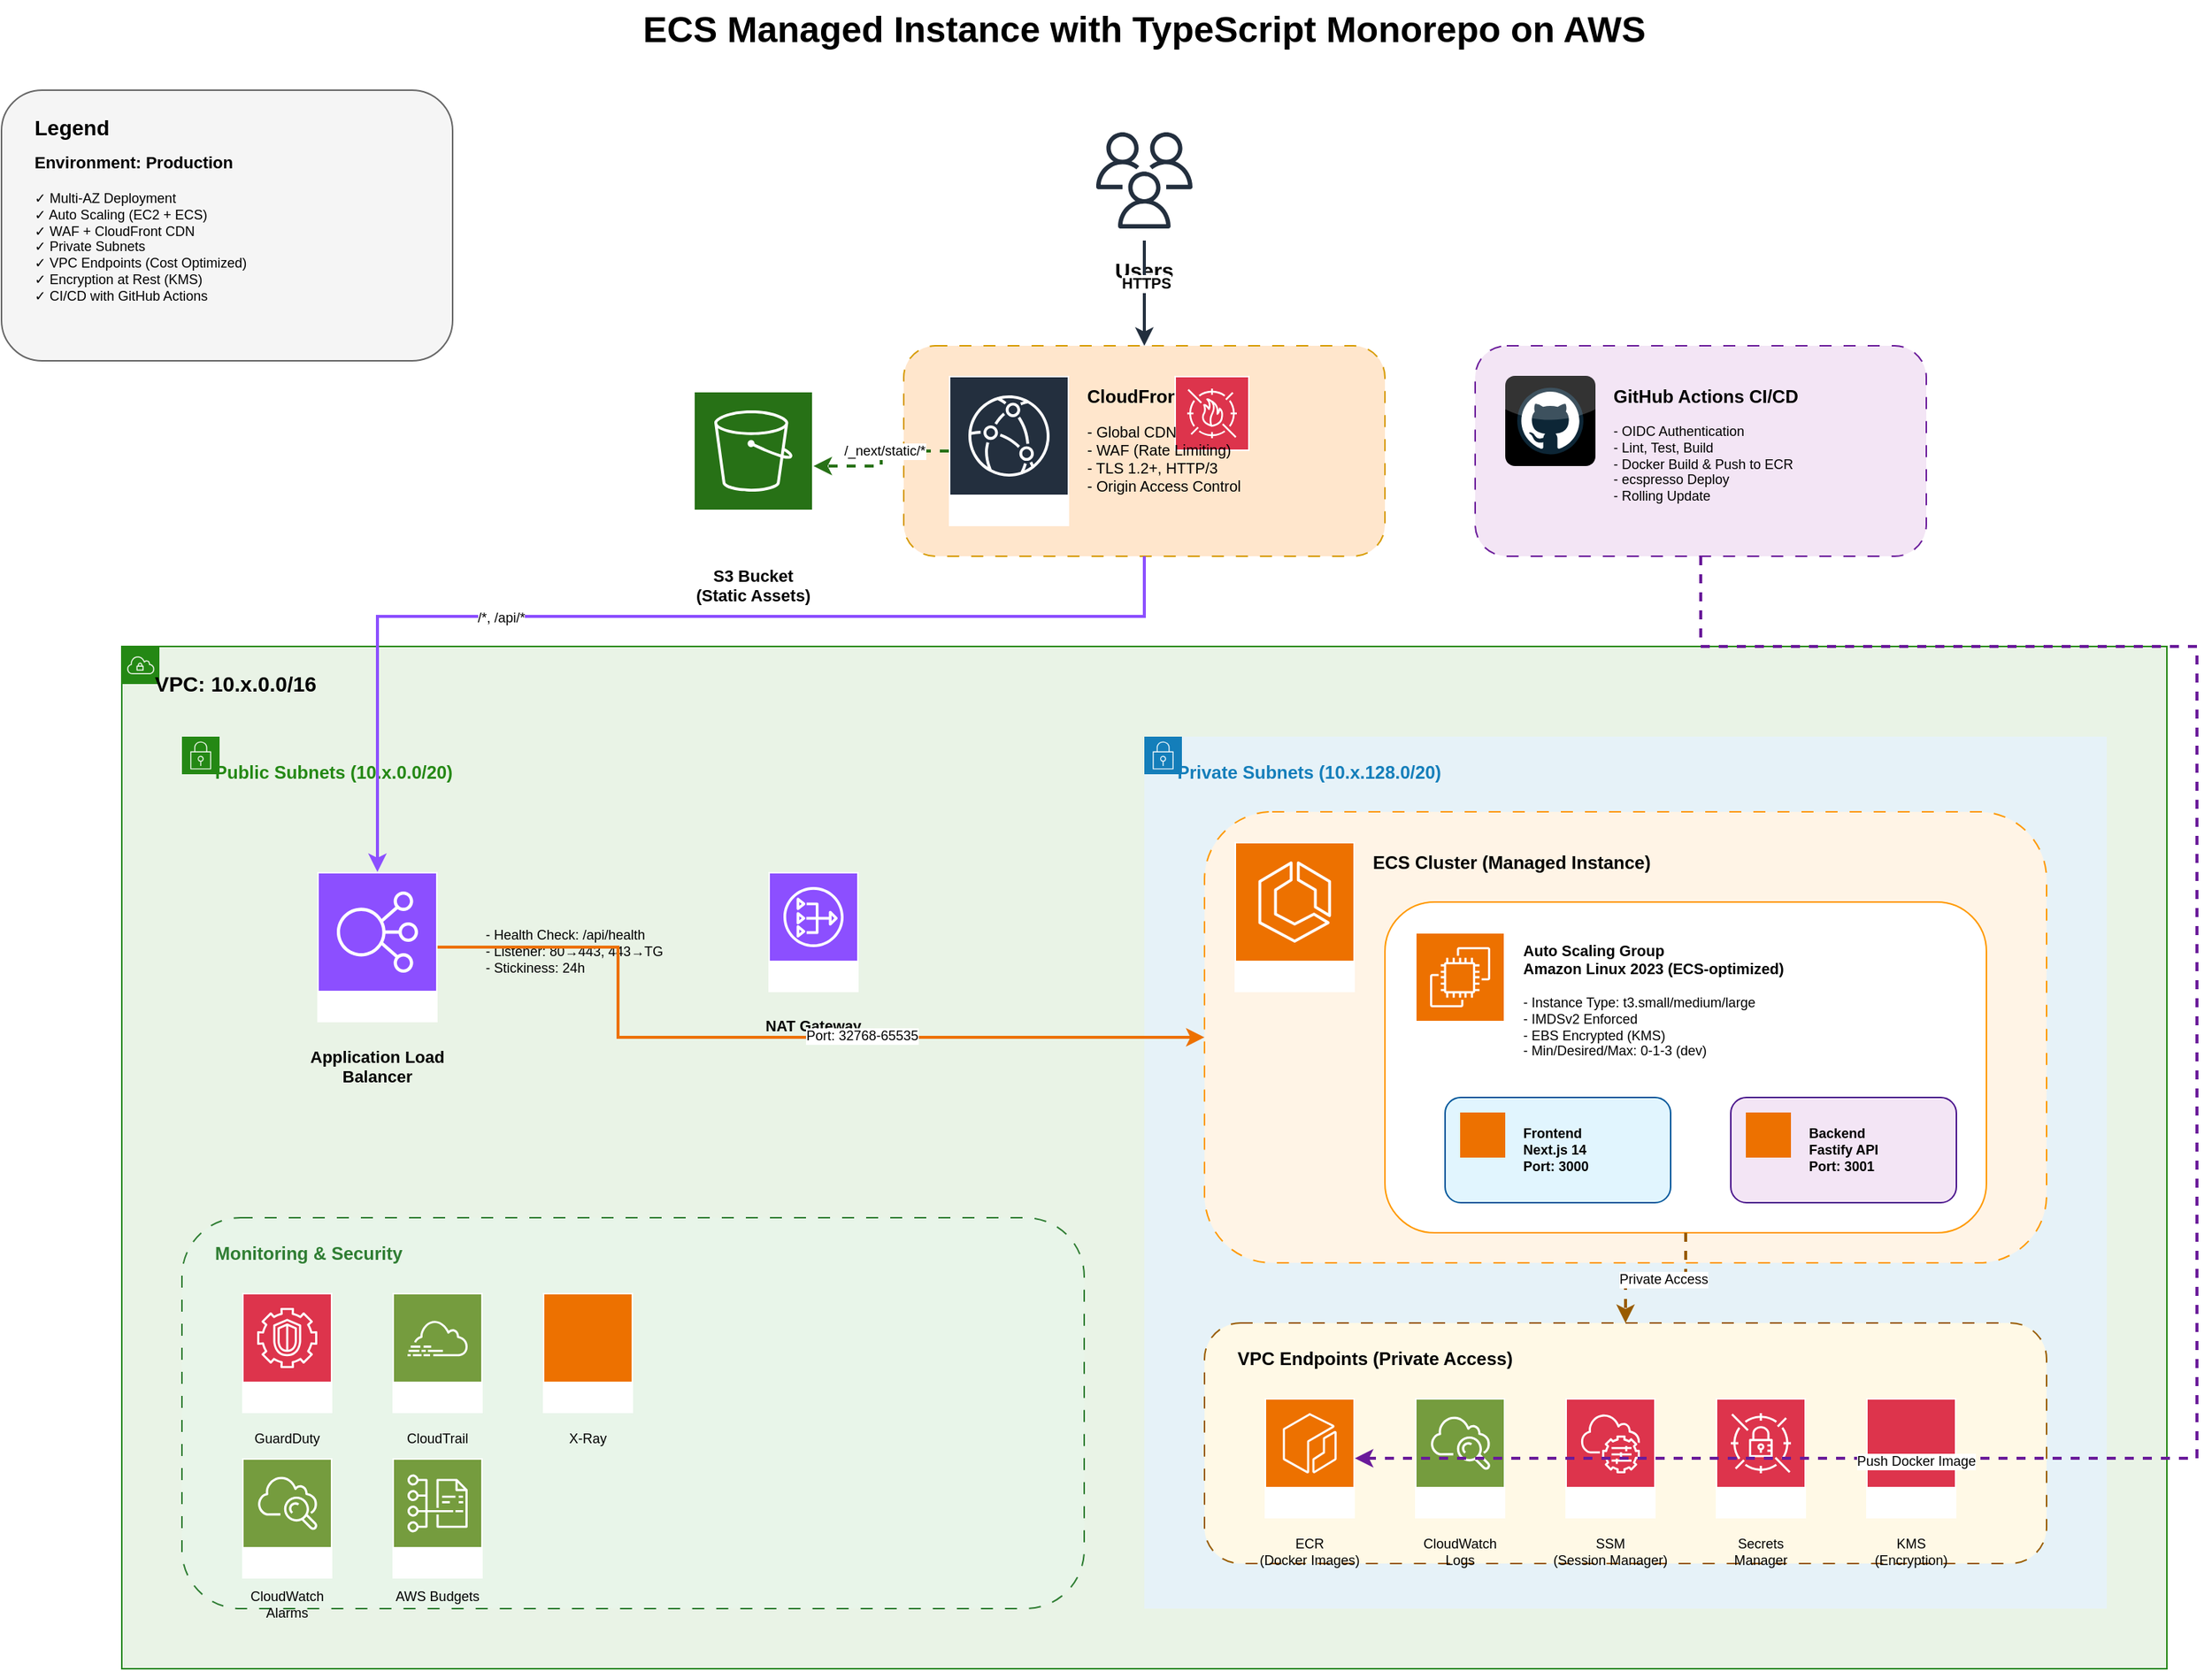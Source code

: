 <mxfile version="22.0.0">
  <diagram name="AWS Architecture" id="aws-architecture">
    <mxGraphModel dx="1422" dy="794" grid="1" gridSize="10" guides="1" tooltips="1" connect="1" arrows="1" fold="1" page="1" pageScale="1" pageWidth="1600" pageHeight="1200" math="0" shadow="0">
      <root>
        <mxCell id="0" />
        <mxCell id="1" parent="0" />

        <!-- Title -->
        <mxCell id="title" value="ECS Managed Instance with TypeScript Monorepo on AWS" style="text;html=1;strokeColor=none;fillColor=none;align=center;verticalAlign=middle;whiteSpace=wrap;rounded=0;fontSize=24;fontStyle=1" vertex="1" parent="1">
          <mxGeometry x="400" y="20" width="800" height="40" as="geometry" />
        </mxCell>

        <!-- Users -->
        <mxCell id="users" value="" style="sketch=0;outlineConnect=0;fontColor=#232F3E;gradientColor=none;strokeColor=#232F3E;fillColor=#ffffff;dashed=0;verticalLabelPosition=bottom;verticalAlign=top;align=center;html=1;fontSize=12;fontStyle=0;aspect=fixed;shape=mxgraph.aws4.resourceIcon;resIcon=mxgraph.aws4.users;" vertex="1" parent="1">
          <mxGeometry x="760" y="100" width="80" height="80" as="geometry" />
        </mxCell>
        <mxCell id="users-label" value="Users" style="text;html=1;strokeColor=none;fillColor=none;align=center;verticalAlign=middle;whiteSpace=wrap;rounded=0;fontSize=14;fontStyle=1" vertex="1" parent="1">
          <mxGeometry x="770" y="190" width="60" height="20" as="geometry" />
        </mxCell>

        <!-- CloudFront -->
        <mxCell id="cloudfront-box" value="" style="rounded=1;whiteSpace=wrap;html=1;fillColor=#FFE6CC;strokeColor=#D79B00;dashed=1;dashPattern=8 8;" vertex="1" parent="1">
          <mxGeometry x="640" y="250" width="320" height="140" as="geometry" />
        </mxCell>
        <mxCell id="cloudfront" value="" style="sketch=0;outlineConnect=0;fontColor=#232F3E;gradientColor=none;strokeColor=#ffffff;fillColor=#232F3E;dashed=0;verticalLabelPosition=middle;verticalAlign=bottom;align=center;html=1;whiteSpace=wrap;fontSize=10;fontStyle=1;spacing=3;shape=mxgraph.aws4.productIcon;prIcon=mxgraph.aws4.cloudfront;" vertex="1" parent="1">
          <mxGeometry x="670" y="270" width="80" height="100" as="geometry" />
        </mxCell>
        <mxCell id="cloudfront-label" value="CloudFront" style="text;html=1;strokeColor=none;fillColor=none;align=left;verticalAlign=top;whiteSpace=wrap;rounded=0;fontSize=12;fontStyle=1" vertex="1" parent="1">
          <mxGeometry x="760" y="270" width="180" height="20" as="geometry" />
        </mxCell>
        <mxCell id="waf" value="" style="sketch=0;outlineConnect=0;fontColor=#232F3E;gradientColor=none;strokeColor=#ffffff;fillColor=#DD344C;dashed=0;verticalLabelPosition=middle;verticalAlign=bottom;align=center;html=1;whiteSpace=wrap;fontSize=10;fontStyle=1;spacing=3;shape=mxgraph.aws4.productIcon;prIcon=mxgraph.aws4.waf;" vertex="1" parent="1">
          <mxGeometry x="820" y="270" width="50" height="50" as="geometry" />
        </mxCell>
        <mxCell id="cloudfront-features" value="- Global CDN&lt;br&gt;- WAF (Rate Limiting)&lt;br&gt;- TLS 1.2+, HTTP/3&lt;br&gt;- Origin Access Control" style="text;html=1;strokeColor=none;fillColor=none;align=left;verticalAlign=top;whiteSpace=wrap;rounded=0;fontSize=10;" vertex="1" parent="1">
          <mxGeometry x="760" y="295" width="180" height="80" as="geometry" />
        </mxCell>

        <!-- VPC Container -->
        <mxCell id="vpc-container" value="" style="sketch=0;outlineConnect=0;gradientColor=none;html=1;whiteSpace=wrap;fontSize=12;fontStyle=0;shape=mxgraph.aws4.group;grIcon=mxgraph.aws4.group_vpc;strokeColor=#248814;fillColor=#E9F3E6;verticalAlign=top;align=left;spacingLeft=30;fontColor=#AAB7B8;dashed=0;" vertex="1" parent="1">
          <mxGeometry x="120" y="450" width="1360" height="680" as="geometry" />
        </mxCell>
        <mxCell id="vpc-label" value="VPC: 10.x.0.0/16" style="text;html=1;strokeColor=none;fillColor=none;align=left;verticalAlign=top;whiteSpace=wrap;rounded=0;fontSize=14;fontStyle=1" vertex="1" parent="1">
          <mxGeometry x="140" y="460" width="200" height="25" as="geometry" />
        </mxCell>

        <!-- Public Subnet -->
        <mxCell id="public-subnet" value="" style="sketch=0;outlineConnect=0;gradientColor=none;html=1;whiteSpace=wrap;fontSize=12;fontStyle=0;shape=mxgraph.aws4.group;grIcon=mxgraph.aws4.group_security_group;grStroke=0;strokeColor=#248814;fillColor=#E9F3E6;verticalAlign=top;align=left;spacingLeft=30;fontColor=#248814;dashed=0;" vertex="1" parent="1">
          <mxGeometry x="160" y="510" width="600" height="280" as="geometry" />
        </mxCell>
        <mxCell id="public-subnet-label" value="Public Subnets (10.x.0.0/20)" style="text;html=1;strokeColor=none;fillColor=none;align=left;verticalAlign=top;whiteSpace=wrap;rounded=0;fontSize=12;fontStyle=1;fontColor=#248814;" vertex="1" parent="1">
          <mxGeometry x="180" y="520" width="250" height="20" as="geometry" />
        </mxCell>

        <!-- S3 Bucket -->
        <mxCell id="s3" value="" style="sketch=0;outlineConnect=0;fontColor=#232F3E;gradientColor=none;strokeColor=#ffffff;fillColor=#277116;dashed=0;verticalLabelPosition=middle;verticalAlign=bottom;align=center;html=1;whiteSpace=wrap;fontSize=10;fontStyle=1;spacing=3;shape=mxgraph.aws4.productIcon;prIcon=mxgraph.aws4.s3;" vertex="1" parent="1">
          <mxGeometry x="500" y="280" width="80" height="100" as="geometry" />
        </mxCell>
        <mxCell id="s3-label" value="S3 Bucket&lt;br&gt;(Static Assets)" style="text;html=1;strokeColor=none;fillColor=none;align=center;verticalAlign=top;whiteSpace=wrap;rounded=0;fontSize=11;fontStyle=1" vertex="1" parent="1">
          <mxGeometry x="495" y="390" width="90" height="30" as="geometry" />
        </mxCell>

        <!-- ALB -->
        <mxCell id="alb" value="" style="sketch=0;outlineConnect=0;fontColor=#232F3E;gradientColor=none;strokeColor=#ffffff;fillColor=#8C4FFF;dashed=0;verticalLabelPosition=middle;verticalAlign=bottom;align=center;html=1;whiteSpace=wrap;fontSize=10;fontStyle=1;spacing=3;shape=mxgraph.aws4.productIcon;prIcon=mxgraph.aws4.elastic_load_balancing;" vertex="1" parent="1">
          <mxGeometry x="250" y="600" width="80" height="100" as="geometry" />
        </mxCell>
        <mxCell id="alb-label" value="Application Load Balancer" style="text;html=1;strokeColor=none;fillColor=none;align=center;verticalAlign=top;whiteSpace=wrap;rounded=0;fontSize=11;fontStyle=1" vertex="1" parent="1">
          <mxGeometry x="220" y="710" width="140" height="20" as="geometry" />
        </mxCell>
        <mxCell id="alb-details" value="- Health Check: /api/health&lt;br&gt;- Listener: 80→443, 443→TG&lt;br&gt;- Stickiness: 24h" style="text;html=1;strokeColor=none;fillColor=none;align=left;verticalAlign=top;whiteSpace=wrap;rounded=0;fontSize=9;" vertex="1" parent="1">
          <mxGeometry x="360" y="630" width="180" height="50" as="geometry" />
        </mxCell>

        <!-- NAT Gateway -->
        <mxCell id="nat" value="" style="sketch=0;outlineConnect=0;fontColor=#232F3E;gradientColor=none;strokeColor=#ffffff;fillColor=#8C4FFF;dashed=0;verticalLabelPosition=middle;verticalAlign=bottom;align=center;html=1;whiteSpace=wrap;fontSize=10;fontStyle=1;spacing=3;shape=mxgraph.aws4.productIcon;prIcon=mxgraph.aws4.nat_gateway;" vertex="1" parent="1">
          <mxGeometry x="550" y="600" width="60" height="80" as="geometry" />
        </mxCell>
        <mxCell id="nat-label" value="NAT Gateway" style="text;html=1;strokeColor=none;fillColor=none;align=center;verticalAlign=top;whiteSpace=wrap;rounded=0;fontSize=10;fontStyle=1" vertex="1" parent="1">
          <mxGeometry x="535" y="690" width="90" height="20" as="geometry" />
        </mxCell>

        <!-- Private Subnet -->
        <mxCell id="private-subnet" value="" style="sketch=0;outlineConnect=0;gradientColor=none;html=1;whiteSpace=wrap;fontSize=12;fontStyle=0;shape=mxgraph.aws4.group;grIcon=mxgraph.aws4.group_security_group;grStroke=0;strokeColor=#147EBA;fillColor=#E6F2F8;verticalAlign=top;align=left;spacingLeft=30;fontColor=#147EBA;dashed=0;" vertex="1" parent="1">
          <mxGeometry x="800" y="510" width="640" height="580" as="geometry" />
        </mxCell>
        <mxCell id="private-subnet-label" value="Private Subnets (10.x.128.0/20)" style="text;html=1;strokeColor=none;fillColor=none;align=left;verticalAlign=top;whiteSpace=wrap;rounded=0;fontSize=12;fontStyle=1;fontColor=#147EBA;" vertex="1" parent="1">
          <mxGeometry x="820" y="520" width="250" height="20" as="geometry" />
        </mxCell>

        <!-- ECS Cluster -->
        <mxCell id="ecs-cluster-box" value="" style="rounded=1;whiteSpace=wrap;html=1;fillColor=#FFF4E6;strokeColor=#FF9900;dashed=1;dashPattern=8 8;" vertex="1" parent="1">
          <mxGeometry x="840" y="560" width="560" height="300" as="geometry" />
        </mxCell>
        <mxCell id="ecs-cluster" value="" style="sketch=0;outlineConnect=0;fontColor=#232F3E;gradientColor=none;strokeColor=#ffffff;fillColor=#ED7100;dashed=0;verticalLabelPosition=middle;verticalAlign=bottom;align=center;html=1;whiteSpace=wrap;fontSize=10;fontStyle=1;spacing=3;shape=mxgraph.aws4.productIcon;prIcon=mxgraph.aws4.ecs;" vertex="1" parent="1">
          <mxGeometry x="860" y="580" width="80" height="100" as="geometry" />
        </mxCell>
        <mxCell id="ecs-label" value="ECS Cluster (Managed Instance)" style="text;html=1;strokeColor=none;fillColor=none;align=left;verticalAlign=top;whiteSpace=wrap;rounded=0;fontSize=12;fontStyle=1" vertex="1" parent="1">
          <mxGeometry x="950" y="580" width="260" height="20" as="geometry" />
        </mxCell>

        <!-- EC2 Instance -->
        <mxCell id="ec2-box" value="" style="rounded=1;whiteSpace=wrap;html=1;fillColor=#FFFFFF;strokeColor=#FF9900;" vertex="1" parent="1">
          <mxGeometry x="960" y="620" width="400" height="220" as="geometry" />
        </mxCell>
        <mxCell id="ec2" value="" style="sketch=0;outlineConnect=0;fontColor=#232F3E;gradientColor=none;strokeColor=#ffffff;fillColor=#ED7100;dashed=0;verticalLabelPosition=middle;verticalAlign=bottom;align=center;html=1;whiteSpace=wrap;fontSize=10;fontStyle=1;spacing=3;shape=mxgraph.aws4.productIcon;prIcon=mxgraph.aws4.ec2;" vertex="1" parent="1">
          <mxGeometry x="980" y="640" width="60" height="80" as="geometry" />
        </mxCell>
        <mxCell id="ec2-label" value="Auto Scaling Group&lt;br&gt;Amazon Linux 2023 (ECS-optimized)" style="text;html=1;strokeColor=none;fillColor=none;align=left;verticalAlign=top;whiteSpace=wrap;rounded=0;fontSize=10;fontStyle=1" vertex="1" parent="1">
          <mxGeometry x="1050" y="640" width="280" height="30" as="geometry" />
        </mxCell>
        <mxCell id="ec2-details" value="- Instance Type: t3.small/medium/large&lt;br&gt;- IMDSv2 Enforced&lt;br&gt;- EBS Encrypted (KMS)&lt;br&gt;- Min/Desired/Max: 0-1-3 (dev)" style="text;html=1;strokeColor=none;fillColor=none;align=left;verticalAlign=top;whiteSpace=wrap;rounded=0;fontSize=9;" vertex="1" parent="1">
          <mxGeometry x="1050" y="675" width="290" height="60" as="geometry" />
        </mxCell>

        <!-- Frontend Container -->
        <mxCell id="frontend-container" value="" style="rounded=1;whiteSpace=wrap;html=1;fillColor=#E1F5FE;strokeColor=#01579B;" vertex="1" parent="1">
          <mxGeometry x="1000" y="750" width="150" height="70" as="geometry" />
        </mxCell>
        <mxCell id="docker-frontend" value="" style="sketch=0;outlineConnect=0;fontColor=#232F3E;gradientColor=none;fillColor=#ED7100;strokeColor=none;dashed=0;verticalLabelPosition=bottom;verticalAlign=top;align=center;html=1;fontSize=12;fontStyle=0;aspect=fixed;pointerEvents=1;shape=mxgraph.aws4.ecs_container;" vertex="1" parent="1">
          <mxGeometry x="1010" y="760" width="30" height="30" as="geometry" />
        </mxCell>
        <mxCell id="frontend-label" value="Frontend&lt;br&gt;Next.js 14&lt;br&gt;Port: 3000" style="text;html=1;strokeColor=none;fillColor=none;align=left;verticalAlign=middle;whiteSpace=wrap;rounded=0;fontSize=9;fontStyle=1" vertex="1" parent="1">
          <mxGeometry x="1050" y="760" width="90" height="50" as="geometry" />
        </mxCell>

        <!-- Backend Container -->
        <mxCell id="backend-container" value="" style="rounded=1;whiteSpace=wrap;html=1;fillColor=#F3E5F5;strokeColor=#4A148C;" vertex="1" parent="1">
          <mxGeometry x="1190" y="750" width="150" height="70" as="geometry" />
        </mxCell>
        <mxCell id="docker-backend" value="" style="sketch=0;outlineConnect=0;fontColor=#232F3E;gradientColor=none;fillColor=#ED7100;strokeColor=none;dashed=0;verticalLabelPosition=bottom;verticalAlign=top;align=center;html=1;fontSize=12;fontStyle=0;aspect=fixed;pointerEvents=1;shape=mxgraph.aws4.ecs_container;" vertex="1" parent="1">
          <mxGeometry x="1200" y="760" width="30" height="30" as="geometry" />
        </mxCell>
        <mxCell id="backend-label" value="Backend&lt;br&gt;Fastify API&lt;br&gt;Port: 3001" style="text;html=1;strokeColor=none;fillColor=none;align=left;verticalAlign=middle;whiteSpace=wrap;rounded=0;fontSize=9;fontStyle=1" vertex="1" parent="1">
          <mxGeometry x="1240" y="760" width="90" height="50" as="geometry" />
        </mxCell>

        <!-- VPC Endpoints -->
        <mxCell id="vpc-endpoints-box" value="" style="rounded=1;whiteSpace=wrap;html=1;fillColor=#FFF9E6;strokeColor=#995C00;dashed=1;dashPattern=8 8;" vertex="1" parent="1">
          <mxGeometry x="840" y="900" width="560" height="160" as="geometry" />
        </mxCell>
        <mxCell id="vpc-endpoints-label" value="VPC Endpoints (Private Access)" style="text;html=1;strokeColor=none;fillColor=none;align=left;verticalAlign=top;whiteSpace=wrap;rounded=0;fontSize=12;fontStyle=1" vertex="1" parent="1">
          <mxGeometry x="860" y="910" width="260" height="20" as="geometry" />
        </mxCell>

        <!-- ECR Endpoint -->
        <mxCell id="ecr" value="" style="sketch=0;outlineConnect=0;fontColor=#232F3E;gradientColor=none;strokeColor=#ffffff;fillColor=#ED7100;dashed=0;verticalLabelPosition=middle;verticalAlign=bottom;align=center;html=1;whiteSpace=wrap;fontSize=10;fontStyle=1;spacing=3;shape=mxgraph.aws4.productIcon;prIcon=mxgraph.aws4.ecr;" vertex="1" parent="1">
          <mxGeometry x="880" y="950" width="60" height="80" as="geometry" />
        </mxCell>
        <mxCell id="ecr-label" value="ECR&lt;br&gt;(Docker Images)" style="text;html=1;strokeColor=none;fillColor=none;align=center;verticalAlign=top;whiteSpace=wrap;rounded=0;fontSize=9;" vertex="1" parent="1">
          <mxGeometry x="870" y="1035" width="80" height="20" as="geometry" />
        </mxCell>

        <!-- CloudWatch Logs -->
        <mxCell id="logs" value="" style="sketch=0;outlineConnect=0;fontColor=#232F3E;gradientColor=none;strokeColor=#ffffff;fillColor=#759C3E;dashed=0;verticalLabelPosition=middle;verticalAlign=bottom;align=center;html=1;whiteSpace=wrap;fontSize=10;fontStyle=1;spacing=3;shape=mxgraph.aws4.productIcon;prIcon=mxgraph.aws4.cloudwatch;" vertex="1" parent="1">
          <mxGeometry x="980" y="950" width="60" height="80" as="geometry" />
        </mxCell>
        <mxCell id="logs-label" value="CloudWatch&lt;br&gt;Logs" style="text;html=1;strokeColor=none;fillColor=none;align=center;verticalAlign=top;whiteSpace=wrap;rounded=0;fontSize=9;" vertex="1" parent="1">
          <mxGeometry x="975" y="1035" width="70" height="20" as="geometry" />
        </mxCell>

        <!-- SSM -->
        <mxCell id="ssm" value="" style="sketch=0;outlineConnect=0;fontColor=#232F3E;gradientColor=none;strokeColor=#ffffff;fillColor=#DD344C;dashed=0;verticalLabelPosition=middle;verticalAlign=bottom;align=center;html=1;whiteSpace=wrap;fontSize=10;fontStyle=1;spacing=3;shape=mxgraph.aws4.productIcon;prIcon=mxgraph.aws4.systems_manager;" vertex="1" parent="1">
          <mxGeometry x="1080" y="950" width="60" height="80" as="geometry" />
        </mxCell>
        <mxCell id="ssm-label" value="SSM&lt;br&gt;(Session Manager)" style="text;html=1;strokeColor=none;fillColor=none;align=center;verticalAlign=top;whiteSpace=wrap;rounded=0;fontSize=9;" vertex="1" parent="1">
          <mxGeometry x="1065" y="1035" width="90" height="20" as="geometry" />
        </mxCell>

        <!-- Secrets Manager -->
        <mxCell id="secrets" value="" style="sketch=0;outlineConnect=0;fontColor=#232F3E;gradientColor=none;strokeColor=#ffffff;fillColor=#DD344C;dashed=0;verticalLabelPosition=middle;verticalAlign=bottom;align=center;html=1;whiteSpace=wrap;fontSize=10;fontStyle=1;spacing=3;shape=mxgraph.aws4.productIcon;prIcon=mxgraph.aws4.secrets_manager;" vertex="1" parent="1">
          <mxGeometry x="1180" y="950" width="60" height="80" as="geometry" />
        </mxCell>
        <mxCell id="secrets-label" value="Secrets&lt;br&gt;Manager" style="text;html=1;strokeColor=none;fillColor=none;align=center;verticalAlign=top;whiteSpace=wrap;rounded=0;fontSize=9;" vertex="1" parent="1">
          <mxGeometry x="1170" y="1035" width="80" height="20" as="geometry" />
        </mxCell>

        <!-- KMS -->
        <mxCell id="kms" value="" style="sketch=0;outlineConnect=0;fontColor=#232F3E;gradientColor=none;strokeColor=#ffffff;fillColor=#DD344C;dashed=0;verticalLabelPosition=middle;verticalAlign=bottom;align=center;html=1;whiteSpace=wrap;fontSize=10;fontStyle=1;spacing=3;shape=mxgraph.aws4.productIcon;prIcon=mxgraph.aws4.kms;" vertex="1" parent="1">
          <mxGeometry x="1280" y="950" width="60" height="80" as="geometry" />
        </mxCell>
        <mxCell id="kms-label" value="KMS&lt;br&gt;(Encryption)" style="text;html=1;strokeColor=none;fillColor=none;align=center;verticalAlign=top;whiteSpace=wrap;rounded=0;fontSize=9;" vertex="1" parent="1">
          <mxGeometry x="1270" y="1035" width="80" height="20" as="geometry" />
        </mxCell>

        <!-- Monitoring & Security Section -->
        <mxCell id="monitoring-box" value="" style="rounded=1;whiteSpace=wrap;html=1;fillColor=#E8F5E9;strokeColor=#2E7D32;dashed=1;dashPattern=8 8;" vertex="1" parent="1">
          <mxGeometry x="160" y="830" width="600" height="260" as="geometry" />
        </mxCell>
        <mxCell id="monitoring-label" value="Monitoring &amp; Security" style="text;html=1;strokeColor=none;fillColor=none;align=left;verticalAlign=top;whiteSpace=wrap;rounded=0;fontSize=12;fontStyle=1;fontColor=#2E7D32;" vertex="1" parent="1">
          <mxGeometry x="180" y="840" width="200" height="20" as="geometry" />
        </mxCell>

        <!-- GuardDuty -->
        <mxCell id="guardduty" value="" style="sketch=0;outlineConnect=0;fontColor=#232F3E;gradientColor=none;strokeColor=#ffffff;fillColor=#DD344C;dashed=0;verticalLabelPosition=middle;verticalAlign=bottom;align=center;html=1;whiteSpace=wrap;fontSize=10;fontStyle=1;spacing=3;shape=mxgraph.aws4.productIcon;prIcon=mxgraph.aws4.guardduty;" vertex="1" parent="1">
          <mxGeometry x="200" y="880" width="60" height="80" as="geometry" />
        </mxCell>
        <mxCell id="guardduty-label" value="GuardDuty" style="text;html=1;strokeColor=none;fillColor=none;align=center;verticalAlign=top;whiteSpace=wrap;rounded=0;fontSize=9;" vertex="1" parent="1">
          <mxGeometry x="195" y="965" width="70" height="20" as="geometry" />
        </mxCell>

        <!-- CloudTrail -->
        <mxCell id="cloudtrail" value="" style="sketch=0;outlineConnect=0;fontColor=#232F3E;gradientColor=none;strokeColor=#ffffff;fillColor=#759C3E;dashed=0;verticalLabelPosition=middle;verticalAlign=bottom;align=center;html=1;whiteSpace=wrap;fontSize=10;fontStyle=1;spacing=3;shape=mxgraph.aws4.productIcon;prIcon=mxgraph.aws4.cloudtrail;" vertex="1" parent="1">
          <mxGeometry x="300" y="880" width="60" height="80" as="geometry" />
        </mxCell>
        <mxCell id="cloudtrail-label" value="CloudTrail" style="text;html=1;strokeColor=none;fillColor=none;align=center;verticalAlign=top;whiteSpace=wrap;rounded=0;fontSize=9;" vertex="1" parent="1">
          <mxGeometry x="295" y="965" width="70" height="20" as="geometry" />
        </mxCell>

        <!-- X-Ray -->
        <mxCell id="xray" value="" style="sketch=0;outlineConnect=0;fontColor=#232F3E;gradientColor=none;strokeColor=#ffffff;fillColor=#ED7100;dashed=0;verticalLabelPosition=middle;verticalAlign=bottom;align=center;html=1;whiteSpace=wrap;fontSize=10;fontStyle=1;spacing=3;shape=mxgraph.aws4.productIcon;prIcon=mxgraph.aws4.x_ray;" vertex="1" parent="1">
          <mxGeometry x="400" y="880" width="60" height="80" as="geometry" />
        </mxCell>
        <mxCell id="xray-label" value="X-Ray" style="text;html=1;strokeColor=none;fillColor=none;align=center;verticalAlign=top;whiteSpace=wrap;rounded=0;fontSize=9;" vertex="1" parent="1">
          <mxGeometry x="400" y="965" width="60" height="20" as="geometry" />
        </mxCell>

        <!-- CloudWatch Alarms -->
        <mxCell id="alarms" value="" style="sketch=0;outlineConnect=0;fontColor=#232F3E;gradientColor=none;strokeColor=#ffffff;fillColor=#759C3E;dashed=0;verticalLabelPosition=middle;verticalAlign=bottom;align=center;html=1;whiteSpace=wrap;fontSize=10;fontStyle=1;spacing=3;shape=mxgraph.aws4.productIcon;prIcon=mxgraph.aws4.cloudwatch;" vertex="1" parent="1">
          <mxGeometry x="200" y="990" width="60" height="80" as="geometry" />
        </mxCell>
        <mxCell id="alarms-label" value="CloudWatch&lt;br&gt;Alarms" style="text;html=1;strokeColor=none;fillColor=none;align=center;verticalAlign=top;whiteSpace=wrap;rounded=0;fontSize=9;" vertex="1" parent="1">
          <mxGeometry x="190" y="1070" width="80" height="20" as="geometry" />
        </mxCell>

        <!-- Cost Management -->
        <mxCell id="budgets" value="" style="sketch=0;outlineConnect=0;fontColor=#232F3E;gradientColor=none;strokeColor=#ffffff;fillColor=#759C3E;dashed=0;verticalLabelPosition=middle;verticalAlign=bottom;align=center;html=1;whiteSpace=wrap;fontSize=10;fontStyle=1;spacing=3;shape=mxgraph.aws4.productIcon;prIcon=mxgraph.aws4.cost_and_usage_report;" vertex="1" parent="1">
          <mxGeometry x="300" y="990" width="60" height="80" as="geometry" />
        </mxCell>
        <mxCell id="budgets-label" value="AWS Budgets" style="text;html=1;strokeColor=none;fillColor=none;align=center;verticalAlign=top;whiteSpace=wrap;rounded=0;fontSize=9;" vertex="1" parent="1">
          <mxGeometry x="295" y="1070" width="70" height="20" as="geometry" />
        </mxCell>

        <!-- CI/CD Section -->
        <mxCell id="cicd-box" value="" style="rounded=1;whiteSpace=wrap;html=1;fillColor=#F3E5F5;strokeColor=#6A1B9A;dashed=1;dashPattern=8 8;" vertex="1" parent="1">
          <mxGeometry x="1020" y="250" width="300" height="140" as="geometry" />
        </mxCell>
        <mxCell id="github-actions" value="" style="dashed=0;outlineConnect=0;html=1;align=center;labelPosition=center;verticalLabelPosition=bottom;verticalAlign=top;shape=mxgraph.webicons.github;fillColor=#000000;gradientColor=#000000" vertex="1" parent="1">
          <mxGeometry x="1040" y="270" width="60" height="60" as="geometry" />
        </mxCell>
        <mxCell id="cicd-label" value="GitHub Actions CI/CD" style="text;html=1;strokeColor=none;fillColor=none;align=left;verticalAlign=top;whiteSpace=wrap;rounded=0;fontSize=12;fontStyle=1" vertex="1" parent="1">
          <mxGeometry x="1110" y="270" width="190" height="20" as="geometry" />
        </mxCell>
        <mxCell id="cicd-details" value="- OIDC Authentication&lt;br&gt;- Lint, Test, Build&lt;br&gt;- Docker Build &amp; Push to ECR&lt;br&gt;- ecspresso Deploy&lt;br&gt;- Rolling Update" style="text;html=1;strokeColor=none;fillColor=none;align=left;verticalAlign=top;whiteSpace=wrap;rounded=0;fontSize=9;" vertex="1" parent="1">
          <mxGeometry x="1110" y="295" width="190" height="80" as="geometry" />
        </mxCell>

        <!-- Arrows and Connections -->
        <!-- Users to CloudFront -->
        <mxCell id="arrow1" style="edgeStyle=orthogonalEdgeStyle;rounded=0;orthogonalLoop=1;jettySize=auto;html=1;strokeWidth=2;strokeColor=#232F3E;endArrow=classic;" edge="1" parent="1" source="users" target="cloudfront-box">
          <mxGeometry relative="1" as="geometry" />
        </mxCell>
        <mxCell id="arrow1-label" value="HTTPS" style="edgeLabel;html=1;align=center;verticalAlign=middle;resizable=0;points=[];fontSize=10;fontStyle=1" vertex="1" connectable="0" parent="arrow1">
          <mxGeometry x="-0.2" y="1" relative="1" as="geometry">
            <mxPoint as="offset" />
          </mxGeometry>
        </mxCell>

        <!-- CloudFront to S3 -->
        <mxCell id="arrow2" style="edgeStyle=orthogonalEdgeStyle;rounded=0;orthogonalLoop=1;jettySize=auto;html=1;strokeWidth=2;strokeColor=#277116;endArrow=classic;dashed=1;" edge="1" parent="1" source="cloudfront" target="s3">
          <mxGeometry relative="1" as="geometry" />
        </mxCell>
        <mxCell id="arrow2-label" value="/_next/static/*" style="edgeLabel;html=1;align=center;verticalAlign=middle;resizable=0;points=[];fontSize=9;" vertex="1" connectable="0" parent="arrow2">
          <mxGeometry x="-0.1" y="2" relative="1" as="geometry">
            <mxPoint as="offset" />
          </mxGeometry>
        </mxCell>

        <!-- CloudFront to ALB -->
        <mxCell id="arrow3" style="edgeStyle=orthogonalEdgeStyle;rounded=0;orthogonalLoop=1;jettySize=auto;html=1;strokeWidth=2;strokeColor=#8C4FFF;endArrow=classic;" edge="1" parent="1" source="cloudfront-box" target="alb">
          <mxGeometry relative="1" as="geometry">
            <Array as="points">
              <mxPoint x="800" y="430" />
              <mxPoint x="290" y="430" />
            </Array>
          </mxGeometry>
        </mxCell>
        <mxCell id="arrow3-label" value="/*, /api/*" style="edgeLabel;html=1;align=center;verticalAlign=middle;resizable=0;points=[];fontSize=9;" vertex="1" connectable="0" parent="arrow3">
          <mxGeometry x="0.3" y="1" relative="1" as="geometry">
            <mxPoint as="offset" />
          </mxGeometry>
        </mxCell>

        <!-- ALB to ECS -->
        <mxCell id="arrow4" style="edgeStyle=orthogonalEdgeStyle;rounded=0;orthogonalLoop=1;jettySize=auto;html=1;strokeWidth=2;strokeColor=#ED7100;endArrow=classic;" edge="1" parent="1" source="alb" target="ecs-cluster-box">
          <mxGeometry relative="1" as="geometry">
            <Array as="points">
              <mxPoint x="450" y="650" />
              <mxPoint x="450" y="710" />
              <mxPoint x="1120" y="710" />
            </Array>
          </mxGeometry>
        </mxCell>
        <mxCell id="arrow4-label" value="Port: 32768-65535" style="edgeLabel;html=1;align=center;verticalAlign=middle;resizable=0;points=[];fontSize=9;" vertex="1" connectable="0" parent="arrow4">
          <mxGeometry x="0.2" y="1" relative="1" as="geometry">
            <mxPoint as="offset" />
          </mxGeometry>
        </mxCell>

        <!-- ECS to VPC Endpoints -->
        <mxCell id="arrow5" style="edgeStyle=orthogonalEdgeStyle;rounded=0;orthogonalLoop=1;jettySize=auto;html=1;strokeWidth=2;strokeColor=#995C00;endArrow=classic;dashed=1;" edge="1" parent="1" source="ec2-box" target="vpc-endpoints-box">
          <mxGeometry relative="1" as="geometry" />
        </mxCell>
        <mxCell id="arrow5-label" value="Private Access" style="edgeLabel;html=1;align=center;verticalAlign=middle;resizable=0;points=[];fontSize=9;" vertex="1" connectable="0" parent="arrow5">
          <mxGeometry x="-0.1" y="1" relative="1" as="geometry">
            <mxPoint as="offset" />
          </mxGeometry>
        </mxCell>

        <!-- GitHub Actions to ECR -->
        <mxCell id="arrow6" style="edgeStyle=orthogonalEdgeStyle;rounded=0;orthogonalLoop=1;jettySize=auto;html=1;strokeWidth=2;strokeColor=#6A1B9A;endArrow=classic;dashed=1;" edge="1" parent="1" source="cicd-box" target="ecr">
          <mxGeometry relative="1" as="geometry">
            <Array as="points">
              <mxPoint x="1170" y="450" />
              <mxPoint x="1500" y="450" />
              <mxPoint x="1500" y="990" />
            </Array>
          </mxGeometry>
        </mxCell>
        <mxCell id="arrow6-label" value="Push Docker Image" style="edgeLabel;html=1;align=center;verticalAlign=middle;resizable=0;points=[];fontSize=9;" vertex="1" connectable="0" parent="arrow6">
          <mxGeometry x="0.5" y="2" relative="1" as="geometry">
            <mxPoint as="offset" />
          </mxGeometry>
        </mxCell>

        <!-- Legend -->
        <mxCell id="legend-box" value="" style="rounded=1;whiteSpace=wrap;html=1;fillColor=#F5F5F5;strokeColor=#666666;" vertex="1" parent="1">
          <mxGeometry x="40" y="80" width="300" height="180" as="geometry" />
        </mxCell>
        <mxCell id="legend-title" value="Legend" style="text;html=1;strokeColor=none;fillColor=none;align=left;verticalAlign=top;whiteSpace=wrap;rounded=0;fontSize=14;fontStyle=1" vertex="1" parent="1">
          <mxGeometry x="60" y="90" width="100" height="20" as="geometry" />
        </mxCell>
        <mxCell id="legend-env" value="Environment: Production" style="text;html=1;strokeColor=none;fillColor=none;align=left;verticalAlign=top;whiteSpace=wrap;rounded=0;fontSize=11;fontStyle=1" vertex="1" parent="1">
          <mxGeometry x="60" y="115" width="200" height="20" as="geometry" />
        </mxCell>
        <mxCell id="legend-features" value="✓ Multi-AZ Deployment&lt;br&gt;✓ Auto Scaling (EC2 + ECS)&lt;br&gt;✓ WAF + CloudFront CDN&lt;br&gt;✓ Private Subnets&lt;br&gt;✓ VPC Endpoints (Cost Optimized)&lt;br&gt;✓ Encryption at Rest (KMS)&lt;br&gt;✓ CI/CD with GitHub Actions" style="text;html=1;strokeColor=none;fillColor=none;align=left;verticalAlign=top;whiteSpace=wrap;rounded=0;fontSize=9;" vertex="1" parent="1">
          <mxGeometry x="60" y="140" width="260" height="110" as="geometry" />
        </mxCell>

      </root>
    </mxGraphModel>
  </diagram>
</mxfile>

